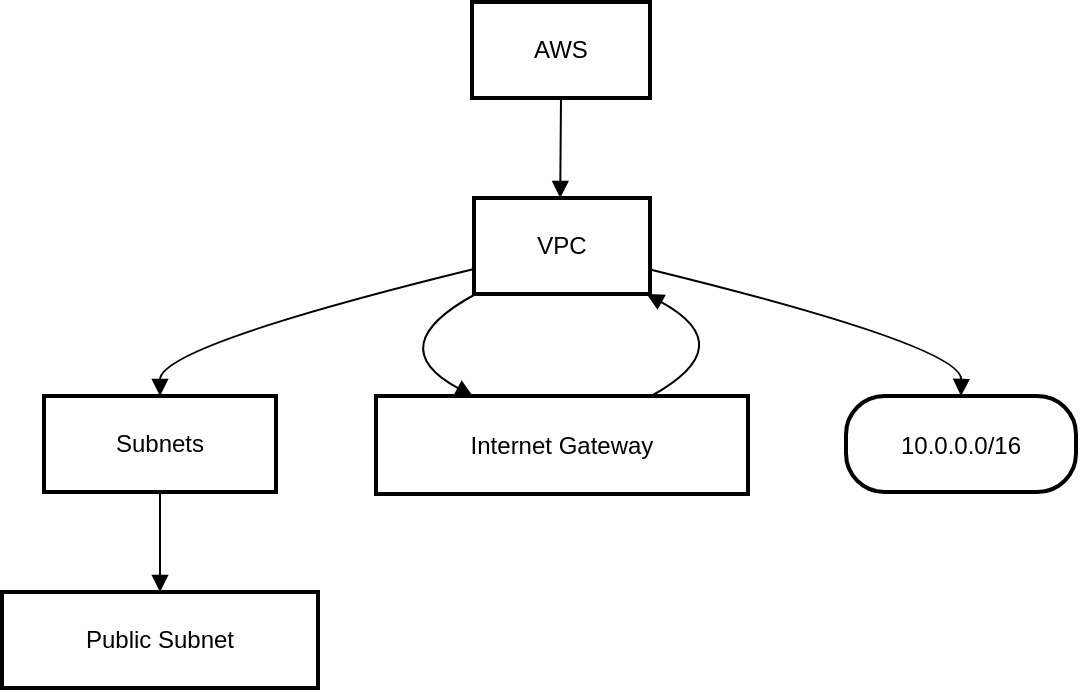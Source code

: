 <mxfile version="24.8.3">
  <diagram name="Page-1" id="zfKvzwWwyDWdgSp1W5YI">
    <mxGraphModel>
      <root>
        <mxCell id="0" />
        <mxCell id="1" parent="0" />
        <mxCell id="2" value="AWS" style="whiteSpace=wrap;strokeWidth=2;" vertex="1" parent="1">
          <mxGeometry x="243" y="8" width="89" height="48" as="geometry" />
        </mxCell>
        <mxCell id="3" value="VPC" style="whiteSpace=wrap;strokeWidth=2;" vertex="1" parent="1">
          <mxGeometry x="244" y="106" width="88" height="48" as="geometry" />
        </mxCell>
        <mxCell id="4" value="Subnets" style="whiteSpace=wrap;strokeWidth=2;" vertex="1" parent="1">
          <mxGeometry x="29" y="205" width="116" height="48" as="geometry" />
        </mxCell>
        <mxCell id="5" value="Internet Gateway" style="whiteSpace=wrap;strokeWidth=2;" vertex="1" parent="1">
          <mxGeometry x="195" y="205" width="186" height="49" as="geometry" />
        </mxCell>
        <mxCell id="6" value="10.0.0.0/16" style="rounded=1;arcSize=40;strokeWidth=2" vertex="1" parent="1">
          <mxGeometry x="430" y="205" width="115" height="48" as="geometry" />
        </mxCell>
        <mxCell id="7" value="Public Subnet" style="whiteSpace=wrap;strokeWidth=2;" vertex="1" parent="1">
          <mxGeometry x="8" y="303" width="158" height="48" as="geometry" />
        </mxCell>
        <mxCell id="8" value="" style="curved=1;startArrow=none;endArrow=block;exitX=0.5;exitY=1.01;entryX=0.49;entryY=0.01;" edge="1" parent="1" source="2" target="3">
          <mxGeometry relative="1" as="geometry">
            <Array as="points" />
          </mxGeometry>
        </mxCell>
        <mxCell id="9" value="" style="curved=1;startArrow=none;endArrow=block;exitX=0;exitY=0.74;entryX=0.5;entryY=0;" edge="1" parent="1" source="3" target="4">
          <mxGeometry relative="1" as="geometry">
            <Array as="points">
              <mxPoint x="87" y="180" />
            </Array>
          </mxGeometry>
        </mxCell>
        <mxCell id="10" value="" style="curved=1;startArrow=none;endArrow=block;exitX=0;exitY=1.01;entryX=0.26;entryY=0;" edge="1" parent="1" source="3" target="5">
          <mxGeometry relative="1" as="geometry">
            <Array as="points">
              <mxPoint x="197" y="180" />
            </Array>
          </mxGeometry>
        </mxCell>
        <mxCell id="11" value="" style="curved=1;startArrow=none;endArrow=block;exitX=0.99;exitY=0.74;entryX=0.5;entryY=0;" edge="1" parent="1" source="3" target="6">
          <mxGeometry relative="1" as="geometry">
            <Array as="points">
              <mxPoint x="488" y="180" />
            </Array>
          </mxGeometry>
        </mxCell>
        <mxCell id="12" value="" style="curved=1;startArrow=none;endArrow=block;exitX=0.5;exitY=1.01;entryX=0.5;entryY=0.01;" edge="1" parent="1" source="4" target="7">
          <mxGeometry relative="1" as="geometry">
            <Array as="points" />
          </mxGeometry>
        </mxCell>
        <mxCell id="13" value="" style="curved=1;startArrow=none;endArrow=block;exitX=0.74;exitY=0;entryX=0.99;entryY=1.01;" edge="1" parent="1" source="5" target="3">
          <mxGeometry relative="1" as="geometry">
            <Array as="points">
              <mxPoint x="378" y="180" />
            </Array>
          </mxGeometry>
        </mxCell>
      </root>
    </mxGraphModel>
  </diagram>
</mxfile>
